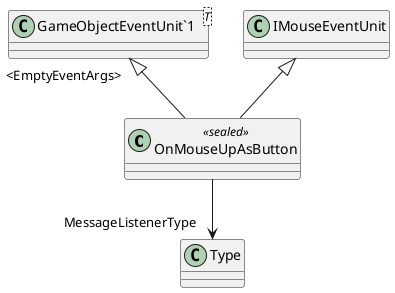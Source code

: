 @startuml
class OnMouseUpAsButton <<sealed>> {
}
class "GameObjectEventUnit`1"<T> {
}
"GameObjectEventUnit`1" "<EmptyEventArgs>" <|-- OnMouseUpAsButton
IMouseEventUnit <|-- OnMouseUpAsButton
OnMouseUpAsButton --> "MessageListenerType" Type
@enduml
